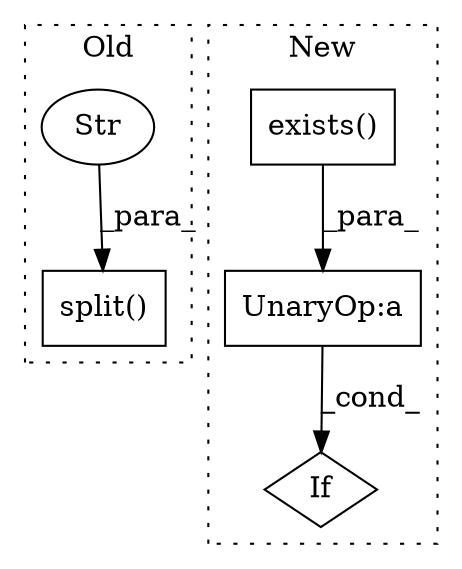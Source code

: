 digraph G {
subgraph cluster0 {
1 [label="split()" a="75" s="457,493" l="30,2" shape="box"];
3 [label="Str" a="66" s="487" l="6" shape="ellipse"];
label = "Old";
style="dotted";
}
subgraph cluster1 {
2 [label="exists()" a="75" s="742" l="18" shape="box"];
4 [label="If" a="96" s="735" l="3" shape="diamond"];
5 [label="UnaryOp:a" a="61" s="738" l="22" shape="box"];
label = "New";
style="dotted";
}
2 -> 5 [label="_para_"];
3 -> 1 [label="_para_"];
5 -> 4 [label="_cond_"];
}